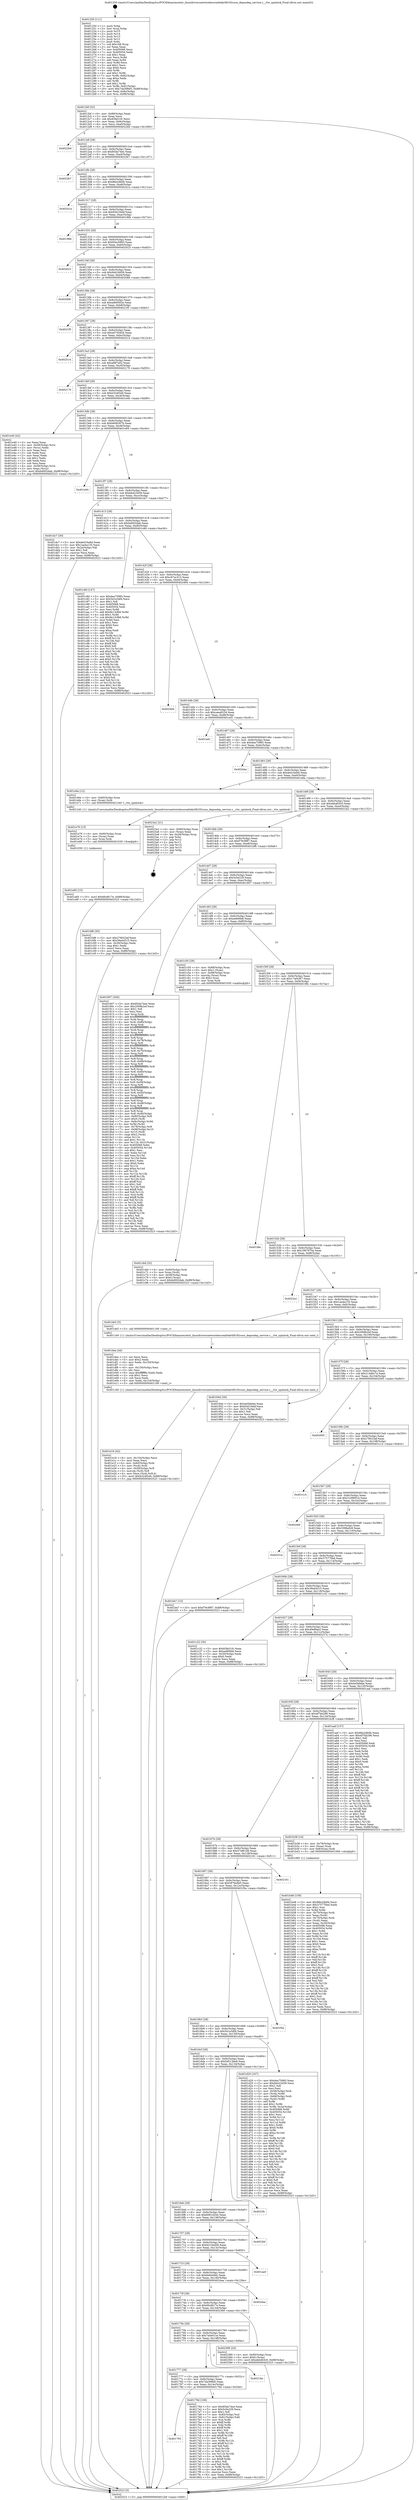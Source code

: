 digraph "0x401250" {
  label = "0x401250 (/mnt/c/Users/mathe/Desktop/tcc/POCII/binaries/extr_linuxdriversnetwirelessrealtekrtl8192cuos_deposdep_service.c__rtw_spinlock_Final-ollvm.out::main(0))"
  labelloc = "t"
  node[shape=record]

  Entry [label="",width=0.3,height=0.3,shape=circle,fillcolor=black,style=filled]
  "0x4012bf" [label="{
     0x4012bf [32]\l
     | [instrs]\l
     &nbsp;&nbsp;0x4012bf \<+6\>: mov -0x88(%rbp),%eax\l
     &nbsp;&nbsp;0x4012c5 \<+2\>: mov %eax,%ecx\l
     &nbsp;&nbsp;0x4012c7 \<+6\>: sub $0x83fa51fc,%ecx\l
     &nbsp;&nbsp;0x4012cd \<+6\>: mov %eax,-0x9c(%rbp)\l
     &nbsp;&nbsp;0x4012d3 \<+6\>: mov %ecx,-0xa0(%rbp)\l
     &nbsp;&nbsp;0x4012d9 \<+6\>: je 00000000004022b0 \<main+0x1060\>\l
  }"]
  "0x4022b0" [label="{
     0x4022b0\l
  }", style=dashed]
  "0x4012df" [label="{
     0x4012df [28]\l
     | [instrs]\l
     &nbsp;&nbsp;0x4012df \<+5\>: jmp 00000000004012e4 \<main+0x94\>\l
     &nbsp;&nbsp;0x4012e4 \<+6\>: mov -0x9c(%rbp),%eax\l
     &nbsp;&nbsp;0x4012ea \<+5\>: sub $0x85da74ee,%eax\l
     &nbsp;&nbsp;0x4012ef \<+6\>: mov %eax,-0xa4(%rbp)\l
     &nbsp;&nbsp;0x4012f5 \<+6\>: je 00000000004023b7 \<main+0x1167\>\l
  }"]
  Exit [label="",width=0.3,height=0.3,shape=circle,fillcolor=black,style=filled,peripheries=2]
  "0x4023b7" [label="{
     0x4023b7\l
  }", style=dashed]
  "0x4012fb" [label="{
     0x4012fb [28]\l
     | [instrs]\l
     &nbsp;&nbsp;0x4012fb \<+5\>: jmp 0000000000401300 \<main+0xb0\>\l
     &nbsp;&nbsp;0x401300 \<+6\>: mov -0x9c(%rbp),%eax\l
     &nbsp;&nbsp;0x401306 \<+5\>: sub $0x86e2db0b,%eax\l
     &nbsp;&nbsp;0x40130b \<+6\>: mov %eax,-0xa8(%rbp)\l
     &nbsp;&nbsp;0x401311 \<+6\>: je 000000000040241a \<main+0x11ca\>\l
  }"]
  "0x401e85" [label="{
     0x401e85 [15]\l
     | [instrs]\l
     &nbsp;&nbsp;0x401e85 \<+10\>: movl $0x6fcd617e,-0x88(%rbp)\l
     &nbsp;&nbsp;0x401e8f \<+5\>: jmp 0000000000402523 \<main+0x12d3\>\l
  }"]
  "0x40241a" [label="{
     0x40241a\l
  }", style=dashed]
  "0x401317" [label="{
     0x401317 [28]\l
     | [instrs]\l
     &nbsp;&nbsp;0x401317 \<+5\>: jmp 000000000040131c \<main+0xcc\>\l
     &nbsp;&nbsp;0x40131c \<+6\>: mov -0x9c(%rbp),%eax\l
     &nbsp;&nbsp;0x401322 \<+5\>: sub $0x93d10ebf,%eax\l
     &nbsp;&nbsp;0x401327 \<+6\>: mov %eax,-0xac(%rbp)\l
     &nbsp;&nbsp;0x40132d \<+6\>: je 000000000040196b \<main+0x71b\>\l
  }"]
  "0x401e76" [label="{
     0x401e76 [15]\l
     | [instrs]\l
     &nbsp;&nbsp;0x401e76 \<+4\>: mov -0x60(%rbp),%rax\l
     &nbsp;&nbsp;0x401e7a \<+3\>: mov (%rax),%rax\l
     &nbsp;&nbsp;0x401e7d \<+3\>: mov %rax,%rdi\l
     &nbsp;&nbsp;0x401e80 \<+5\>: call 0000000000401030 \<free@plt\>\l
     | [calls]\l
     &nbsp;&nbsp;0x401030 \{1\} (unknown)\l
  }"]
  "0x40196b" [label="{
     0x40196b\l
  }", style=dashed]
  "0x401333" [label="{
     0x401333 [28]\l
     | [instrs]\l
     &nbsp;&nbsp;0x401333 \<+5\>: jmp 0000000000401338 \<main+0xe8\>\l
     &nbsp;&nbsp;0x401338 \<+6\>: mov -0x9c(%rbp),%eax\l
     &nbsp;&nbsp;0x40133e \<+5\>: sub $0x93ec5893,%eax\l
     &nbsp;&nbsp;0x401343 \<+6\>: mov %eax,-0xb0(%rbp)\l
     &nbsp;&nbsp;0x401349 \<+6\>: je 0000000000402023 \<main+0xdd3\>\l
  }"]
  "0x401e16" [label="{
     0x401e16 [42]\l
     | [instrs]\l
     &nbsp;&nbsp;0x401e16 \<+6\>: mov -0x154(%rbp),%ecx\l
     &nbsp;&nbsp;0x401e1c \<+3\>: imul %eax,%ecx\l
     &nbsp;&nbsp;0x401e1f \<+4\>: mov -0x60(%rbp),%rdi\l
     &nbsp;&nbsp;0x401e23 \<+3\>: mov (%rdi),%rdi\l
     &nbsp;&nbsp;0x401e26 \<+4\>: mov -0x58(%rbp),%r8\l
     &nbsp;&nbsp;0x401e2a \<+3\>: movslq (%r8),%r8\l
     &nbsp;&nbsp;0x401e2d \<+4\>: mov %ecx,(%rdi,%r8,4)\l
     &nbsp;&nbsp;0x401e31 \<+10\>: movl $0xb324f2e6,-0x88(%rbp)\l
     &nbsp;&nbsp;0x401e3b \<+5\>: jmp 0000000000402523 \<main+0x12d3\>\l
  }"]
  "0x402023" [label="{
     0x402023\l
  }", style=dashed]
  "0x40134f" [label="{
     0x40134f [28]\l
     | [instrs]\l
     &nbsp;&nbsp;0x40134f \<+5\>: jmp 0000000000401354 \<main+0x104\>\l
     &nbsp;&nbsp;0x401354 \<+6\>: mov -0x9c(%rbp),%eax\l
     &nbsp;&nbsp;0x40135a \<+5\>: sub $0x94d18d59,%eax\l
     &nbsp;&nbsp;0x40135f \<+6\>: mov %eax,-0xb4(%rbp)\l
     &nbsp;&nbsp;0x401365 \<+6\>: je 00000000004020b6 \<main+0xe66\>\l
  }"]
  "0x401dea" [label="{
     0x401dea [44]\l
     | [instrs]\l
     &nbsp;&nbsp;0x401dea \<+2\>: xor %ecx,%ecx\l
     &nbsp;&nbsp;0x401dec \<+5\>: mov $0x2,%edx\l
     &nbsp;&nbsp;0x401df1 \<+6\>: mov %edx,-0x150(%rbp)\l
     &nbsp;&nbsp;0x401df7 \<+1\>: cltd\l
     &nbsp;&nbsp;0x401df8 \<+6\>: mov -0x150(%rbp),%esi\l
     &nbsp;&nbsp;0x401dfe \<+2\>: idiv %esi\l
     &nbsp;&nbsp;0x401e00 \<+6\>: imul $0xfffffffe,%edx,%edx\l
     &nbsp;&nbsp;0x401e06 \<+3\>: sub $0x1,%ecx\l
     &nbsp;&nbsp;0x401e09 \<+2\>: sub %ecx,%edx\l
     &nbsp;&nbsp;0x401e0b \<+6\>: mov %edx,-0x154(%rbp)\l
     &nbsp;&nbsp;0x401e11 \<+5\>: call 0000000000401160 \<next_i\>\l
     | [calls]\l
     &nbsp;&nbsp;0x401160 \{1\} (/mnt/c/Users/mathe/Desktop/tcc/POCII/binaries/extr_linuxdriversnetwirelessrealtekrtl8192cuos_deposdep_service.c__rtw_spinlock_Final-ollvm.out::next_i)\l
  }"]
  "0x4020b6" [label="{
     0x4020b6\l
  }", style=dashed]
  "0x40136b" [label="{
     0x40136b [28]\l
     | [instrs]\l
     &nbsp;&nbsp;0x40136b \<+5\>: jmp 0000000000401370 \<main+0x120\>\l
     &nbsp;&nbsp;0x401370 \<+6\>: mov -0x9c(%rbp),%eax\l
     &nbsp;&nbsp;0x401376 \<+5\>: sub $0xad60502e,%eax\l
     &nbsp;&nbsp;0x40137b \<+6\>: mov %eax,-0xb8(%rbp)\l
     &nbsp;&nbsp;0x401381 \<+6\>: je 00000000004021f5 \<main+0xfa5\>\l
  }"]
  "0x401c6d" [label="{
     0x401c6d [32]\l
     | [instrs]\l
     &nbsp;&nbsp;0x401c6d \<+4\>: mov -0x60(%rbp),%rdi\l
     &nbsp;&nbsp;0x401c71 \<+3\>: mov %rax,(%rdi)\l
     &nbsp;&nbsp;0x401c74 \<+4\>: mov -0x58(%rbp),%rax\l
     &nbsp;&nbsp;0x401c78 \<+6\>: movl $0x0,(%rax)\l
     &nbsp;&nbsp;0x401c7e \<+10\>: movl $0xbd002dab,-0x88(%rbp)\l
     &nbsp;&nbsp;0x401c88 \<+5\>: jmp 0000000000402523 \<main+0x12d3\>\l
  }"]
  "0x4021f5" [label="{
     0x4021f5\l
  }", style=dashed]
  "0x401387" [label="{
     0x401387 [28]\l
     | [instrs]\l
     &nbsp;&nbsp;0x401387 \<+5\>: jmp 000000000040138c \<main+0x13c\>\l
     &nbsp;&nbsp;0x40138c \<+6\>: mov -0x9c(%rbp),%eax\l
     &nbsp;&nbsp;0x401392 \<+5\>: sub $0xad730444,%eax\l
     &nbsp;&nbsp;0x401397 \<+6\>: mov %eax,-0xbc(%rbp)\l
     &nbsp;&nbsp;0x40139d \<+6\>: je 0000000000402514 \<main+0x12c4\>\l
  }"]
  "0x401b48" [label="{
     0x401b48 [159]\l
     | [instrs]\l
     &nbsp;&nbsp;0x401b48 \<+5\>: mov $0x86e2db0b,%ecx\l
     &nbsp;&nbsp;0x401b4d \<+5\>: mov $0x375770bd,%edx\l
     &nbsp;&nbsp;0x401b52 \<+3\>: mov $0x1,%sil\l
     &nbsp;&nbsp;0x401b55 \<+3\>: xor %r8d,%r8d\l
     &nbsp;&nbsp;0x401b58 \<+4\>: mov -0x70(%rbp),%rdi\l
     &nbsp;&nbsp;0x401b5c \<+2\>: mov %eax,(%rdi)\l
     &nbsp;&nbsp;0x401b5e \<+4\>: mov -0x70(%rbp),%rdi\l
     &nbsp;&nbsp;0x401b62 \<+2\>: mov (%rdi),%eax\l
     &nbsp;&nbsp;0x401b64 \<+3\>: mov %eax,-0x30(%rbp)\l
     &nbsp;&nbsp;0x401b67 \<+7\>: mov 0x405068,%eax\l
     &nbsp;&nbsp;0x401b6e \<+8\>: mov 0x405054,%r9d\l
     &nbsp;&nbsp;0x401b76 \<+4\>: sub $0x1,%r8d\l
     &nbsp;&nbsp;0x401b7a \<+3\>: mov %eax,%r10d\l
     &nbsp;&nbsp;0x401b7d \<+3\>: add %r8d,%r10d\l
     &nbsp;&nbsp;0x401b80 \<+4\>: imul %r10d,%eax\l
     &nbsp;&nbsp;0x401b84 \<+3\>: and $0x1,%eax\l
     &nbsp;&nbsp;0x401b87 \<+3\>: cmp $0x0,%eax\l
     &nbsp;&nbsp;0x401b8a \<+4\>: sete %r11b\l
     &nbsp;&nbsp;0x401b8e \<+4\>: cmp $0xa,%r9d\l
     &nbsp;&nbsp;0x401b92 \<+3\>: setl %bl\l
     &nbsp;&nbsp;0x401b95 \<+3\>: mov %r11b,%r14b\l
     &nbsp;&nbsp;0x401b98 \<+4\>: xor $0xff,%r14b\l
     &nbsp;&nbsp;0x401b9c \<+3\>: mov %bl,%r15b\l
     &nbsp;&nbsp;0x401b9f \<+4\>: xor $0xff,%r15b\l
     &nbsp;&nbsp;0x401ba3 \<+4\>: xor $0x1,%sil\l
     &nbsp;&nbsp;0x401ba7 \<+3\>: mov %r14b,%r12b\l
     &nbsp;&nbsp;0x401baa \<+4\>: and $0xff,%r12b\l
     &nbsp;&nbsp;0x401bae \<+3\>: and %sil,%r11b\l
     &nbsp;&nbsp;0x401bb1 \<+3\>: mov %r15b,%r13b\l
     &nbsp;&nbsp;0x401bb4 \<+4\>: and $0xff,%r13b\l
     &nbsp;&nbsp;0x401bb8 \<+3\>: and %sil,%bl\l
     &nbsp;&nbsp;0x401bbb \<+3\>: or %r11b,%r12b\l
     &nbsp;&nbsp;0x401bbe \<+3\>: or %bl,%r13b\l
     &nbsp;&nbsp;0x401bc1 \<+3\>: xor %r13b,%r12b\l
     &nbsp;&nbsp;0x401bc4 \<+3\>: or %r15b,%r14b\l
     &nbsp;&nbsp;0x401bc7 \<+4\>: xor $0xff,%r14b\l
     &nbsp;&nbsp;0x401bcb \<+4\>: or $0x1,%sil\l
     &nbsp;&nbsp;0x401bcf \<+3\>: and %sil,%r14b\l
     &nbsp;&nbsp;0x401bd2 \<+3\>: or %r14b,%r12b\l
     &nbsp;&nbsp;0x401bd5 \<+4\>: test $0x1,%r12b\l
     &nbsp;&nbsp;0x401bd9 \<+3\>: cmovne %edx,%ecx\l
     &nbsp;&nbsp;0x401bdc \<+6\>: mov %ecx,-0x88(%rbp)\l
     &nbsp;&nbsp;0x401be2 \<+5\>: jmp 0000000000402523 \<main+0x12d3\>\l
  }"]
  "0x402514" [label="{
     0x402514\l
  }", style=dashed]
  "0x4013a3" [label="{
     0x4013a3 [28]\l
     | [instrs]\l
     &nbsp;&nbsp;0x4013a3 \<+5\>: jmp 00000000004013a8 \<main+0x158\>\l
     &nbsp;&nbsp;0x4013a8 \<+6\>: mov -0x9c(%rbp),%eax\l
     &nbsp;&nbsp;0x4013ae \<+5\>: sub $0xafdf7a02,%eax\l
     &nbsp;&nbsp;0x4013b3 \<+6\>: mov %eax,-0xc0(%rbp)\l
     &nbsp;&nbsp;0x4013b9 \<+6\>: je 0000000000402170 \<main+0xf20\>\l
  }"]
  "0x401250" [label="{
     0x401250 [111]\l
     | [instrs]\l
     &nbsp;&nbsp;0x401250 \<+1\>: push %rbp\l
     &nbsp;&nbsp;0x401251 \<+3\>: mov %rsp,%rbp\l
     &nbsp;&nbsp;0x401254 \<+2\>: push %r15\l
     &nbsp;&nbsp;0x401256 \<+2\>: push %r14\l
     &nbsp;&nbsp;0x401258 \<+2\>: push %r13\l
     &nbsp;&nbsp;0x40125a \<+2\>: push %r12\l
     &nbsp;&nbsp;0x40125c \<+1\>: push %rbx\l
     &nbsp;&nbsp;0x40125d \<+7\>: sub $0x168,%rsp\l
     &nbsp;&nbsp;0x401264 \<+2\>: xor %eax,%eax\l
     &nbsp;&nbsp;0x401266 \<+7\>: mov 0x405068,%ecx\l
     &nbsp;&nbsp;0x40126d \<+7\>: mov 0x405054,%edx\l
     &nbsp;&nbsp;0x401274 \<+3\>: sub $0x1,%eax\l
     &nbsp;&nbsp;0x401277 \<+3\>: mov %ecx,%r8d\l
     &nbsp;&nbsp;0x40127a \<+3\>: add %eax,%r8d\l
     &nbsp;&nbsp;0x40127d \<+4\>: imul %r8d,%ecx\l
     &nbsp;&nbsp;0x401281 \<+3\>: and $0x1,%ecx\l
     &nbsp;&nbsp;0x401284 \<+3\>: cmp $0x0,%ecx\l
     &nbsp;&nbsp;0x401287 \<+4\>: sete %r9b\l
     &nbsp;&nbsp;0x40128b \<+4\>: and $0x1,%r9b\l
     &nbsp;&nbsp;0x40128f \<+7\>: mov %r9b,-0x82(%rbp)\l
     &nbsp;&nbsp;0x401296 \<+3\>: cmp $0xa,%edx\l
     &nbsp;&nbsp;0x401299 \<+4\>: setl %r9b\l
     &nbsp;&nbsp;0x40129d \<+4\>: and $0x1,%r9b\l
     &nbsp;&nbsp;0x4012a1 \<+7\>: mov %r9b,-0x81(%rbp)\l
     &nbsp;&nbsp;0x4012a8 \<+10\>: movl $0x7da398d5,-0x88(%rbp)\l
     &nbsp;&nbsp;0x4012b2 \<+6\>: mov %edi,-0x8c(%rbp)\l
     &nbsp;&nbsp;0x4012b8 \<+7\>: mov %rsi,-0x98(%rbp)\l
  }"]
  "0x402170" [label="{
     0x402170\l
  }", style=dashed]
  "0x4013bf" [label="{
     0x4013bf [28]\l
     | [instrs]\l
     &nbsp;&nbsp;0x4013bf \<+5\>: jmp 00000000004013c4 \<main+0x174\>\l
     &nbsp;&nbsp;0x4013c4 \<+6\>: mov -0x9c(%rbp),%eax\l
     &nbsp;&nbsp;0x4013ca \<+5\>: sub $0xb324f2e6,%eax\l
     &nbsp;&nbsp;0x4013cf \<+6\>: mov %eax,-0xc4(%rbp)\l
     &nbsp;&nbsp;0x4013d5 \<+6\>: je 0000000000401e40 \<main+0xbf0\>\l
  }"]
  "0x402523" [label="{
     0x402523 [5]\l
     | [instrs]\l
     &nbsp;&nbsp;0x402523 \<+5\>: jmp 00000000004012bf \<main+0x6f\>\l
  }"]
  "0x401e40" [label="{
     0x401e40 [42]\l
     | [instrs]\l
     &nbsp;&nbsp;0x401e40 \<+2\>: xor %eax,%eax\l
     &nbsp;&nbsp;0x401e42 \<+4\>: mov -0x58(%rbp),%rcx\l
     &nbsp;&nbsp;0x401e46 \<+2\>: mov (%rcx),%edx\l
     &nbsp;&nbsp;0x401e48 \<+2\>: mov %eax,%esi\l
     &nbsp;&nbsp;0x401e4a \<+2\>: sub %edx,%esi\l
     &nbsp;&nbsp;0x401e4c \<+2\>: mov %eax,%edx\l
     &nbsp;&nbsp;0x401e4e \<+3\>: sub $0x1,%edx\l
     &nbsp;&nbsp;0x401e51 \<+2\>: add %edx,%esi\l
     &nbsp;&nbsp;0x401e53 \<+2\>: sub %esi,%eax\l
     &nbsp;&nbsp;0x401e55 \<+4\>: mov -0x58(%rbp),%rcx\l
     &nbsp;&nbsp;0x401e59 \<+2\>: mov %eax,(%rcx)\l
     &nbsp;&nbsp;0x401e5b \<+10\>: movl $0xbd002dab,-0x88(%rbp)\l
     &nbsp;&nbsp;0x401e65 \<+5\>: jmp 0000000000402523 \<main+0x12d3\>\l
  }"]
  "0x4013db" [label="{
     0x4013db [28]\l
     | [instrs]\l
     &nbsp;&nbsp;0x4013db \<+5\>: jmp 00000000004013e0 \<main+0x190\>\l
     &nbsp;&nbsp;0x4013e0 \<+6\>: mov -0x9c(%rbp),%eax\l
     &nbsp;&nbsp;0x4013e6 \<+5\>: sub $0xb606267b,%eax\l
     &nbsp;&nbsp;0x4013eb \<+6\>: mov %eax,-0xc8(%rbp)\l
     &nbsp;&nbsp;0x4013f1 \<+6\>: je 0000000000401e94 \<main+0xc44\>\l
  }"]
  "0x401793" [label="{
     0x401793\l
  }", style=dashed]
  "0x401e94" [label="{
     0x401e94\l
  }", style=dashed]
  "0x4013f7" [label="{
     0x4013f7 [28]\l
     | [instrs]\l
     &nbsp;&nbsp;0x4013f7 \<+5\>: jmp 00000000004013fc \<main+0x1ac\>\l
     &nbsp;&nbsp;0x4013fc \<+6\>: mov -0x9c(%rbp),%eax\l
     &nbsp;&nbsp;0x401402 \<+5\>: sub $0xbb423d39,%eax\l
     &nbsp;&nbsp;0x401407 \<+6\>: mov %eax,-0xcc(%rbp)\l
     &nbsp;&nbsp;0x40140d \<+6\>: je 0000000000401dc7 \<main+0xb77\>\l
  }"]
  "0x40179d" [label="{
     0x40179d [106]\l
     | [instrs]\l
     &nbsp;&nbsp;0x40179d \<+5\>: mov $0x85da74ee,%eax\l
     &nbsp;&nbsp;0x4017a2 \<+5\>: mov $0x5c0e229,%ecx\l
     &nbsp;&nbsp;0x4017a7 \<+2\>: mov $0x1,%dl\l
     &nbsp;&nbsp;0x4017a9 \<+7\>: mov -0x82(%rbp),%sil\l
     &nbsp;&nbsp;0x4017b0 \<+7\>: mov -0x81(%rbp),%dil\l
     &nbsp;&nbsp;0x4017b7 \<+3\>: mov %sil,%r8b\l
     &nbsp;&nbsp;0x4017ba \<+4\>: xor $0xff,%r8b\l
     &nbsp;&nbsp;0x4017be \<+3\>: mov %dil,%r9b\l
     &nbsp;&nbsp;0x4017c1 \<+4\>: xor $0xff,%r9b\l
     &nbsp;&nbsp;0x4017c5 \<+3\>: xor $0x1,%dl\l
     &nbsp;&nbsp;0x4017c8 \<+3\>: mov %r8b,%r10b\l
     &nbsp;&nbsp;0x4017cb \<+4\>: and $0xff,%r10b\l
     &nbsp;&nbsp;0x4017cf \<+3\>: and %dl,%sil\l
     &nbsp;&nbsp;0x4017d2 \<+3\>: mov %r9b,%r11b\l
     &nbsp;&nbsp;0x4017d5 \<+4\>: and $0xff,%r11b\l
     &nbsp;&nbsp;0x4017d9 \<+3\>: and %dl,%dil\l
     &nbsp;&nbsp;0x4017dc \<+3\>: or %sil,%r10b\l
     &nbsp;&nbsp;0x4017df \<+3\>: or %dil,%r11b\l
     &nbsp;&nbsp;0x4017e2 \<+3\>: xor %r11b,%r10b\l
     &nbsp;&nbsp;0x4017e5 \<+3\>: or %r9b,%r8b\l
     &nbsp;&nbsp;0x4017e8 \<+4\>: xor $0xff,%r8b\l
     &nbsp;&nbsp;0x4017ec \<+3\>: or $0x1,%dl\l
     &nbsp;&nbsp;0x4017ef \<+3\>: and %dl,%r8b\l
     &nbsp;&nbsp;0x4017f2 \<+3\>: or %r8b,%r10b\l
     &nbsp;&nbsp;0x4017f5 \<+4\>: test $0x1,%r10b\l
     &nbsp;&nbsp;0x4017f9 \<+3\>: cmovne %ecx,%eax\l
     &nbsp;&nbsp;0x4017fc \<+6\>: mov %eax,-0x88(%rbp)\l
     &nbsp;&nbsp;0x401802 \<+5\>: jmp 0000000000402523 \<main+0x12d3\>\l
  }"]
  "0x401dc7" [label="{
     0x401dc7 [30]\l
     | [instrs]\l
     &nbsp;&nbsp;0x401dc7 \<+5\>: mov $0xded16a9d,%eax\l
     &nbsp;&nbsp;0x401dcc \<+5\>: mov $0x1ae4a135,%ecx\l
     &nbsp;&nbsp;0x401dd1 \<+3\>: mov -0x2a(%rbp),%dl\l
     &nbsp;&nbsp;0x401dd4 \<+3\>: test $0x1,%dl\l
     &nbsp;&nbsp;0x401dd7 \<+3\>: cmovne %ecx,%eax\l
     &nbsp;&nbsp;0x401dda \<+6\>: mov %eax,-0x88(%rbp)\l
     &nbsp;&nbsp;0x401de0 \<+5\>: jmp 0000000000402523 \<main+0x12d3\>\l
  }"]
  "0x401413" [label="{
     0x401413 [28]\l
     | [instrs]\l
     &nbsp;&nbsp;0x401413 \<+5\>: jmp 0000000000401418 \<main+0x1c8\>\l
     &nbsp;&nbsp;0x401418 \<+6\>: mov -0x9c(%rbp),%eax\l
     &nbsp;&nbsp;0x40141e \<+5\>: sub $0xbd002dab,%eax\l
     &nbsp;&nbsp;0x401423 \<+6\>: mov %eax,-0xd0(%rbp)\l
     &nbsp;&nbsp;0x401429 \<+6\>: je 0000000000401c8d \<main+0xa3d\>\l
  }"]
  "0x401777" [label="{
     0x401777 [28]\l
     | [instrs]\l
     &nbsp;&nbsp;0x401777 \<+5\>: jmp 000000000040177c \<main+0x52c\>\l
     &nbsp;&nbsp;0x40177c \<+6\>: mov -0x9c(%rbp),%eax\l
     &nbsp;&nbsp;0x401782 \<+5\>: sub $0x7da398d5,%eax\l
     &nbsp;&nbsp;0x401787 \<+6\>: mov %eax,-0x14c(%rbp)\l
     &nbsp;&nbsp;0x40178d \<+6\>: je 000000000040179d \<main+0x54d\>\l
  }"]
  "0x401c8d" [label="{
     0x401c8d [147]\l
     | [instrs]\l
     &nbsp;&nbsp;0x401c8d \<+5\>: mov $0xdea75985,%eax\l
     &nbsp;&nbsp;0x401c92 \<+5\>: mov $0x5d1e3df4,%ecx\l
     &nbsp;&nbsp;0x401c97 \<+2\>: mov $0x1,%dl\l
     &nbsp;&nbsp;0x401c99 \<+7\>: mov 0x405068,%esi\l
     &nbsp;&nbsp;0x401ca0 \<+7\>: mov 0x405054,%edi\l
     &nbsp;&nbsp;0x401ca7 \<+3\>: mov %esi,%r8d\l
     &nbsp;&nbsp;0x401caa \<+7\>: add $0x9e13cfb6,%r8d\l
     &nbsp;&nbsp;0x401cb1 \<+4\>: sub $0x1,%r8d\l
     &nbsp;&nbsp;0x401cb5 \<+7\>: sub $0x9e13cfb6,%r8d\l
     &nbsp;&nbsp;0x401cbc \<+4\>: imul %r8d,%esi\l
     &nbsp;&nbsp;0x401cc0 \<+3\>: and $0x1,%esi\l
     &nbsp;&nbsp;0x401cc3 \<+3\>: cmp $0x0,%esi\l
     &nbsp;&nbsp;0x401cc6 \<+4\>: sete %r9b\l
     &nbsp;&nbsp;0x401cca \<+3\>: cmp $0xa,%edi\l
     &nbsp;&nbsp;0x401ccd \<+4\>: setl %r10b\l
     &nbsp;&nbsp;0x401cd1 \<+3\>: mov %r9b,%r11b\l
     &nbsp;&nbsp;0x401cd4 \<+4\>: xor $0xff,%r11b\l
     &nbsp;&nbsp;0x401cd8 \<+3\>: mov %r10b,%bl\l
     &nbsp;&nbsp;0x401cdb \<+3\>: xor $0xff,%bl\l
     &nbsp;&nbsp;0x401cde \<+3\>: xor $0x0,%dl\l
     &nbsp;&nbsp;0x401ce1 \<+3\>: mov %r11b,%r14b\l
     &nbsp;&nbsp;0x401ce4 \<+4\>: and $0x0,%r14b\l
     &nbsp;&nbsp;0x401ce8 \<+3\>: and %dl,%r9b\l
     &nbsp;&nbsp;0x401ceb \<+3\>: mov %bl,%r15b\l
     &nbsp;&nbsp;0x401cee \<+4\>: and $0x0,%r15b\l
     &nbsp;&nbsp;0x401cf2 \<+3\>: and %dl,%r10b\l
     &nbsp;&nbsp;0x401cf5 \<+3\>: or %r9b,%r14b\l
     &nbsp;&nbsp;0x401cf8 \<+3\>: or %r10b,%r15b\l
     &nbsp;&nbsp;0x401cfb \<+3\>: xor %r15b,%r14b\l
     &nbsp;&nbsp;0x401cfe \<+3\>: or %bl,%r11b\l
     &nbsp;&nbsp;0x401d01 \<+4\>: xor $0xff,%r11b\l
     &nbsp;&nbsp;0x401d05 \<+3\>: or $0x0,%dl\l
     &nbsp;&nbsp;0x401d08 \<+3\>: and %dl,%r11b\l
     &nbsp;&nbsp;0x401d0b \<+3\>: or %r11b,%r14b\l
     &nbsp;&nbsp;0x401d0e \<+4\>: test $0x1,%r14b\l
     &nbsp;&nbsp;0x401d12 \<+3\>: cmovne %ecx,%eax\l
     &nbsp;&nbsp;0x401d15 \<+6\>: mov %eax,-0x88(%rbp)\l
     &nbsp;&nbsp;0x401d1b \<+5\>: jmp 0000000000402523 \<main+0x12d3\>\l
  }"]
  "0x40142f" [label="{
     0x40142f [28]\l
     | [instrs]\l
     &nbsp;&nbsp;0x40142f \<+5\>: jmp 0000000000401434 \<main+0x1e4\>\l
     &nbsp;&nbsp;0x401434 \<+6\>: mov -0x9c(%rbp),%eax\l
     &nbsp;&nbsp;0x40143a \<+5\>: sub $0xc67ac313,%eax\l
     &nbsp;&nbsp;0x40143f \<+6\>: mov %eax,-0xd4(%rbp)\l
     &nbsp;&nbsp;0x401445 \<+6\>: je 0000000000402494 \<main+0x1244\>\l
  }"]
  "0x40219a" [label="{
     0x40219a\l
  }", style=dashed]
  "0x402494" [label="{
     0x402494\l
  }", style=dashed]
  "0x40144b" [label="{
     0x40144b [28]\l
     | [instrs]\l
     &nbsp;&nbsp;0x40144b \<+5\>: jmp 0000000000401450 \<main+0x200\>\l
     &nbsp;&nbsp;0x401450 \<+6\>: mov -0x9c(%rbp),%eax\l
     &nbsp;&nbsp;0x401456 \<+5\>: sub $0xceea9234,%eax\l
     &nbsp;&nbsp;0x40145b \<+6\>: mov %eax,-0xd8(%rbp)\l
     &nbsp;&nbsp;0x401461 \<+6\>: je 0000000000401ed1 \<main+0xc81\>\l
  }"]
  "0x40175b" [label="{
     0x40175b [28]\l
     | [instrs]\l
     &nbsp;&nbsp;0x40175b \<+5\>: jmp 0000000000401760 \<main+0x510\>\l
     &nbsp;&nbsp;0x401760 \<+6\>: mov -0x9c(%rbp),%eax\l
     &nbsp;&nbsp;0x401766 \<+5\>: sub $0x7a0e01ce,%eax\l
     &nbsp;&nbsp;0x40176b \<+6\>: mov %eax,-0x148(%rbp)\l
     &nbsp;&nbsp;0x401771 \<+6\>: je 000000000040219a \<main+0xf4a\>\l
  }"]
  "0x401ed1" [label="{
     0x401ed1\l
  }", style=dashed]
  "0x401467" [label="{
     0x401467 [28]\l
     | [instrs]\l
     &nbsp;&nbsp;0x401467 \<+5\>: jmp 000000000040146c \<main+0x21c\>\l
     &nbsp;&nbsp;0x40146c \<+6\>: mov -0x9c(%rbp),%eax\l
     &nbsp;&nbsp;0x401472 \<+5\>: sub $0xdea75985,%eax\l
     &nbsp;&nbsp;0x401477 \<+6\>: mov %eax,-0xdc(%rbp)\l
     &nbsp;&nbsp;0x40147d \<+6\>: je 000000000040244a \<main+0x11fa\>\l
  }"]
  "0x402389" [label="{
     0x402389 [25]\l
     | [instrs]\l
     &nbsp;&nbsp;0x402389 \<+4\>: mov -0x80(%rbp),%rax\l
     &nbsp;&nbsp;0x40238d \<+6\>: movl $0x0,(%rax)\l
     &nbsp;&nbsp;0x402393 \<+10\>: movl $0xebb463c0,-0x88(%rbp)\l
     &nbsp;&nbsp;0x40239d \<+5\>: jmp 0000000000402523 \<main+0x12d3\>\l
  }"]
  "0x40244a" [label="{
     0x40244a\l
  }", style=dashed]
  "0x401483" [label="{
     0x401483 [28]\l
     | [instrs]\l
     &nbsp;&nbsp;0x401483 \<+5\>: jmp 0000000000401488 \<main+0x238\>\l
     &nbsp;&nbsp;0x401488 \<+6\>: mov -0x9c(%rbp),%eax\l
     &nbsp;&nbsp;0x40148e \<+5\>: sub $0xded16a9d,%eax\l
     &nbsp;&nbsp;0x401493 \<+6\>: mov %eax,-0xe0(%rbp)\l
     &nbsp;&nbsp;0x401499 \<+6\>: je 0000000000401e6a \<main+0xc1a\>\l
  }"]
  "0x40173f" [label="{
     0x40173f [28]\l
     | [instrs]\l
     &nbsp;&nbsp;0x40173f \<+5\>: jmp 0000000000401744 \<main+0x4f4\>\l
     &nbsp;&nbsp;0x401744 \<+6\>: mov -0x9c(%rbp),%eax\l
     &nbsp;&nbsp;0x40174a \<+5\>: sub $0x6fcd617e,%eax\l
     &nbsp;&nbsp;0x40174f \<+6\>: mov %eax,-0x144(%rbp)\l
     &nbsp;&nbsp;0x401755 \<+6\>: je 0000000000402389 \<main+0x1139\>\l
  }"]
  "0x401e6a" [label="{
     0x401e6a [12]\l
     | [instrs]\l
     &nbsp;&nbsp;0x401e6a \<+4\>: mov -0x60(%rbp),%rax\l
     &nbsp;&nbsp;0x401e6e \<+3\>: mov (%rax),%rdi\l
     &nbsp;&nbsp;0x401e71 \<+5\>: call 0000000000401240 \<_rtw_spinlock\>\l
     | [calls]\l
     &nbsp;&nbsp;0x401240 \{1\} (/mnt/c/Users/mathe/Desktop/tcc/POCII/binaries/extr_linuxdriversnetwirelessrealtekrtl8192cuos_deposdep_service.c__rtw_spinlock_Final-ollvm.out::_rtw_spinlock)\l
  }"]
  "0x40149f" [label="{
     0x40149f [28]\l
     | [instrs]\l
     &nbsp;&nbsp;0x40149f \<+5\>: jmp 00000000004014a4 \<main+0x254\>\l
     &nbsp;&nbsp;0x4014a4 \<+6\>: mov -0x9c(%rbp),%eax\l
     &nbsp;&nbsp;0x4014aa \<+5\>: sub $0xebb463c0,%eax\l
     &nbsp;&nbsp;0x4014af \<+6\>: mov %eax,-0xe4(%rbp)\l
     &nbsp;&nbsp;0x4014b5 \<+6\>: je 00000000004023a2 \<main+0x1152\>\l
  }"]
  "0x4024ea" [label="{
     0x4024ea\l
  }", style=dashed]
  "0x4023a2" [label="{
     0x4023a2 [21]\l
     | [instrs]\l
     &nbsp;&nbsp;0x4023a2 \<+4\>: mov -0x80(%rbp),%rax\l
     &nbsp;&nbsp;0x4023a6 \<+2\>: mov (%rax),%eax\l
     &nbsp;&nbsp;0x4023a8 \<+4\>: lea -0x28(%rbp),%rsp\l
     &nbsp;&nbsp;0x4023ac \<+1\>: pop %rbx\l
     &nbsp;&nbsp;0x4023ad \<+2\>: pop %r12\l
     &nbsp;&nbsp;0x4023af \<+2\>: pop %r13\l
     &nbsp;&nbsp;0x4023b1 \<+2\>: pop %r14\l
     &nbsp;&nbsp;0x4023b3 \<+2\>: pop %r15\l
     &nbsp;&nbsp;0x4023b5 \<+1\>: pop %rbp\l
     &nbsp;&nbsp;0x4023b6 \<+1\>: ret\l
  }"]
  "0x4014bb" [label="{
     0x4014bb [28]\l
     | [instrs]\l
     &nbsp;&nbsp;0x4014bb \<+5\>: jmp 00000000004014c0 \<main+0x270\>\l
     &nbsp;&nbsp;0x4014c0 \<+6\>: mov -0x9c(%rbp),%eax\l
     &nbsp;&nbsp;0x4014c6 \<+5\>: sub $0xf79c9f87,%eax\l
     &nbsp;&nbsp;0x4014cb \<+6\>: mov %eax,-0xe8(%rbp)\l
     &nbsp;&nbsp;0x4014d1 \<+6\>: je 0000000000401bf6 \<main+0x9a6\>\l
  }"]
  "0x401723" [label="{
     0x401723 [28]\l
     | [instrs]\l
     &nbsp;&nbsp;0x401723 \<+5\>: jmp 0000000000401728 \<main+0x4d8\>\l
     &nbsp;&nbsp;0x401728 \<+6\>: mov -0x9c(%rbp),%eax\l
     &nbsp;&nbsp;0x40172e \<+5\>: sub $0x6e0e4ddc,%eax\l
     &nbsp;&nbsp;0x401733 \<+6\>: mov %eax,-0x140(%rbp)\l
     &nbsp;&nbsp;0x401739 \<+6\>: je 00000000004024ea \<main+0x129a\>\l
  }"]
  "0x401bf6" [label="{
     0x401bf6 [30]\l
     | [instrs]\l
     &nbsp;&nbsp;0x401bf6 \<+5\>: mov $0x278023af,%eax\l
     &nbsp;&nbsp;0x401bfb \<+5\>: mov $0x39a44515,%ecx\l
     &nbsp;&nbsp;0x401c00 \<+3\>: mov -0x30(%rbp),%edx\l
     &nbsp;&nbsp;0x401c03 \<+3\>: cmp $0x1,%edx\l
     &nbsp;&nbsp;0x401c06 \<+3\>: cmovl %ecx,%eax\l
     &nbsp;&nbsp;0x401c09 \<+6\>: mov %eax,-0x88(%rbp)\l
     &nbsp;&nbsp;0x401c0f \<+5\>: jmp 0000000000402523 \<main+0x12d3\>\l
  }"]
  "0x4014d7" [label="{
     0x4014d7 [28]\l
     | [instrs]\l
     &nbsp;&nbsp;0x4014d7 \<+5\>: jmp 00000000004014dc \<main+0x28c\>\l
     &nbsp;&nbsp;0x4014dc \<+6\>: mov -0x9c(%rbp),%eax\l
     &nbsp;&nbsp;0x4014e2 \<+5\>: sub $0x5c0e229,%eax\l
     &nbsp;&nbsp;0x4014e7 \<+6\>: mov %eax,-0xec(%rbp)\l
     &nbsp;&nbsp;0x4014ed \<+6\>: je 0000000000401807 \<main+0x5b7\>\l
  }"]
  "0x401aa0" [label="{
     0x401aa0\l
  }", style=dashed]
  "0x401807" [label="{
     0x401807 [326]\l
     | [instrs]\l
     &nbsp;&nbsp;0x401807 \<+5\>: mov $0x85da74ee,%eax\l
     &nbsp;&nbsp;0x40180c \<+5\>: mov $0x2008b2ef,%ecx\l
     &nbsp;&nbsp;0x401811 \<+2\>: mov $0x1,%dl\l
     &nbsp;&nbsp;0x401813 \<+2\>: xor %esi,%esi\l
     &nbsp;&nbsp;0x401815 \<+3\>: mov %rsp,%rdi\l
     &nbsp;&nbsp;0x401818 \<+4\>: add $0xfffffffffffffff0,%rdi\l
     &nbsp;&nbsp;0x40181c \<+3\>: mov %rdi,%rsp\l
     &nbsp;&nbsp;0x40181f \<+4\>: mov %rdi,-0x80(%rbp)\l
     &nbsp;&nbsp;0x401823 \<+3\>: mov %rsp,%rdi\l
     &nbsp;&nbsp;0x401826 \<+4\>: add $0xfffffffffffffff0,%rdi\l
     &nbsp;&nbsp;0x40182a \<+3\>: mov %rdi,%rsp\l
     &nbsp;&nbsp;0x40182d \<+3\>: mov %rsp,%r8\l
     &nbsp;&nbsp;0x401830 \<+4\>: add $0xfffffffffffffff0,%r8\l
     &nbsp;&nbsp;0x401834 \<+3\>: mov %r8,%rsp\l
     &nbsp;&nbsp;0x401837 \<+4\>: mov %r8,-0x78(%rbp)\l
     &nbsp;&nbsp;0x40183b \<+3\>: mov %rsp,%r8\l
     &nbsp;&nbsp;0x40183e \<+4\>: add $0xfffffffffffffff0,%r8\l
     &nbsp;&nbsp;0x401842 \<+3\>: mov %r8,%rsp\l
     &nbsp;&nbsp;0x401845 \<+4\>: mov %r8,-0x70(%rbp)\l
     &nbsp;&nbsp;0x401849 \<+3\>: mov %rsp,%r8\l
     &nbsp;&nbsp;0x40184c \<+4\>: add $0xfffffffffffffff0,%r8\l
     &nbsp;&nbsp;0x401850 \<+3\>: mov %r8,%rsp\l
     &nbsp;&nbsp;0x401853 \<+4\>: mov %r8,-0x68(%rbp)\l
     &nbsp;&nbsp;0x401857 \<+3\>: mov %rsp,%r8\l
     &nbsp;&nbsp;0x40185a \<+4\>: add $0xfffffffffffffff0,%r8\l
     &nbsp;&nbsp;0x40185e \<+3\>: mov %r8,%rsp\l
     &nbsp;&nbsp;0x401861 \<+4\>: mov %r8,-0x60(%rbp)\l
     &nbsp;&nbsp;0x401865 \<+3\>: mov %rsp,%r8\l
     &nbsp;&nbsp;0x401868 \<+4\>: add $0xfffffffffffffff0,%r8\l
     &nbsp;&nbsp;0x40186c \<+3\>: mov %r8,%rsp\l
     &nbsp;&nbsp;0x40186f \<+4\>: mov %r8,-0x58(%rbp)\l
     &nbsp;&nbsp;0x401873 \<+3\>: mov %rsp,%r8\l
     &nbsp;&nbsp;0x401876 \<+4\>: add $0xfffffffffffffff0,%r8\l
     &nbsp;&nbsp;0x40187a \<+3\>: mov %r8,%rsp\l
     &nbsp;&nbsp;0x40187d \<+4\>: mov %r8,-0x50(%rbp)\l
     &nbsp;&nbsp;0x401881 \<+3\>: mov %rsp,%r8\l
     &nbsp;&nbsp;0x401884 \<+4\>: add $0xfffffffffffffff0,%r8\l
     &nbsp;&nbsp;0x401888 \<+3\>: mov %r8,%rsp\l
     &nbsp;&nbsp;0x40188b \<+4\>: mov %r8,-0x48(%rbp)\l
     &nbsp;&nbsp;0x40188f \<+3\>: mov %rsp,%r8\l
     &nbsp;&nbsp;0x401892 \<+4\>: add $0xfffffffffffffff0,%r8\l
     &nbsp;&nbsp;0x401896 \<+3\>: mov %r8,%rsp\l
     &nbsp;&nbsp;0x401899 \<+4\>: mov %r8,-0x40(%rbp)\l
     &nbsp;&nbsp;0x40189d \<+4\>: mov -0x80(%rbp),%r8\l
     &nbsp;&nbsp;0x4018a1 \<+7\>: movl $0x0,(%r8)\l
     &nbsp;&nbsp;0x4018a8 \<+7\>: mov -0x8c(%rbp),%r9d\l
     &nbsp;&nbsp;0x4018af \<+3\>: mov %r9d,(%rdi)\l
     &nbsp;&nbsp;0x4018b2 \<+4\>: mov -0x78(%rbp),%r8\l
     &nbsp;&nbsp;0x4018b6 \<+7\>: mov -0x98(%rbp),%r10\l
     &nbsp;&nbsp;0x4018bd \<+3\>: mov %r10,(%r8)\l
     &nbsp;&nbsp;0x4018c0 \<+3\>: cmpl $0x2,(%rdi)\l
     &nbsp;&nbsp;0x4018c3 \<+4\>: setne %r11b\l
     &nbsp;&nbsp;0x4018c7 \<+4\>: and $0x1,%r11b\l
     &nbsp;&nbsp;0x4018cb \<+4\>: mov %r11b,-0x31(%rbp)\l
     &nbsp;&nbsp;0x4018cf \<+7\>: mov 0x405068,%ebx\l
     &nbsp;&nbsp;0x4018d6 \<+8\>: mov 0x405054,%r14d\l
     &nbsp;&nbsp;0x4018de \<+3\>: sub $0x1,%esi\l
     &nbsp;&nbsp;0x4018e1 \<+3\>: mov %ebx,%r15d\l
     &nbsp;&nbsp;0x4018e4 \<+3\>: add %esi,%r15d\l
     &nbsp;&nbsp;0x4018e7 \<+4\>: imul %r15d,%ebx\l
     &nbsp;&nbsp;0x4018eb \<+3\>: and $0x1,%ebx\l
     &nbsp;&nbsp;0x4018ee \<+3\>: cmp $0x0,%ebx\l
     &nbsp;&nbsp;0x4018f1 \<+4\>: sete %r11b\l
     &nbsp;&nbsp;0x4018f5 \<+4\>: cmp $0xa,%r14d\l
     &nbsp;&nbsp;0x4018f9 \<+4\>: setl %r12b\l
     &nbsp;&nbsp;0x4018fd \<+3\>: mov %r11b,%r13b\l
     &nbsp;&nbsp;0x401900 \<+4\>: xor $0xff,%r13b\l
     &nbsp;&nbsp;0x401904 \<+3\>: mov %r12b,%sil\l
     &nbsp;&nbsp;0x401907 \<+4\>: xor $0xff,%sil\l
     &nbsp;&nbsp;0x40190b \<+3\>: xor $0x1,%dl\l
     &nbsp;&nbsp;0x40190e \<+3\>: mov %r13b,%dil\l
     &nbsp;&nbsp;0x401911 \<+4\>: and $0xff,%dil\l
     &nbsp;&nbsp;0x401915 \<+3\>: and %dl,%r11b\l
     &nbsp;&nbsp;0x401918 \<+3\>: mov %sil,%r8b\l
     &nbsp;&nbsp;0x40191b \<+4\>: and $0xff,%r8b\l
     &nbsp;&nbsp;0x40191f \<+3\>: and %dl,%r12b\l
     &nbsp;&nbsp;0x401922 \<+3\>: or %r11b,%dil\l
     &nbsp;&nbsp;0x401925 \<+3\>: or %r12b,%r8b\l
     &nbsp;&nbsp;0x401928 \<+3\>: xor %r8b,%dil\l
     &nbsp;&nbsp;0x40192b \<+3\>: or %sil,%r13b\l
     &nbsp;&nbsp;0x40192e \<+4\>: xor $0xff,%r13b\l
     &nbsp;&nbsp;0x401932 \<+3\>: or $0x1,%dl\l
     &nbsp;&nbsp;0x401935 \<+3\>: and %dl,%r13b\l
     &nbsp;&nbsp;0x401938 \<+3\>: or %r13b,%dil\l
     &nbsp;&nbsp;0x40193b \<+4\>: test $0x1,%dil\l
     &nbsp;&nbsp;0x40193f \<+3\>: cmovne %ecx,%eax\l
     &nbsp;&nbsp;0x401942 \<+6\>: mov %eax,-0x88(%rbp)\l
     &nbsp;&nbsp;0x401948 \<+5\>: jmp 0000000000402523 \<main+0x12d3\>\l
  }"]
  "0x4014f3" [label="{
     0x4014f3 [28]\l
     | [instrs]\l
     &nbsp;&nbsp;0x4014f3 \<+5\>: jmp 00000000004014f8 \<main+0x2a8\>\l
     &nbsp;&nbsp;0x4014f8 \<+6\>: mov -0x9c(%rbp),%eax\l
     &nbsp;&nbsp;0x4014fe \<+5\>: sub $0xee806b6,%eax\l
     &nbsp;&nbsp;0x401503 \<+6\>: mov %eax,-0xf0(%rbp)\l
     &nbsp;&nbsp;0x401509 \<+6\>: je 0000000000401c50 \<main+0xa00\>\l
  }"]
  "0x401707" [label="{
     0x401707 [28]\l
     | [instrs]\l
     &nbsp;&nbsp;0x401707 \<+5\>: jmp 000000000040170c \<main+0x4bc\>\l
     &nbsp;&nbsp;0x40170c \<+6\>: mov -0x9c(%rbp),%eax\l
     &nbsp;&nbsp;0x401712 \<+5\>: sub $0x6210e458,%eax\l
     &nbsp;&nbsp;0x401717 \<+6\>: mov %eax,-0x13c(%rbp)\l
     &nbsp;&nbsp;0x40171d \<+6\>: je 0000000000401aa0 \<main+0x850\>\l
  }"]
  "0x401c50" [label="{
     0x401c50 [29]\l
     | [instrs]\l
     &nbsp;&nbsp;0x401c50 \<+4\>: mov -0x68(%rbp),%rax\l
     &nbsp;&nbsp;0x401c54 \<+6\>: movl $0x1,(%rax)\l
     &nbsp;&nbsp;0x401c5a \<+4\>: mov -0x68(%rbp),%rax\l
     &nbsp;&nbsp;0x401c5e \<+3\>: movslq (%rax),%rax\l
     &nbsp;&nbsp;0x401c61 \<+4\>: shl $0x2,%rax\l
     &nbsp;&nbsp;0x401c65 \<+3\>: mov %rax,%rdi\l
     &nbsp;&nbsp;0x401c68 \<+5\>: call 0000000000401050 \<malloc@plt\>\l
     | [calls]\l
     &nbsp;&nbsp;0x401050 \{1\} (unknown)\l
  }"]
  "0x40150f" [label="{
     0x40150f [28]\l
     | [instrs]\l
     &nbsp;&nbsp;0x40150f \<+5\>: jmp 0000000000401514 \<main+0x2c4\>\l
     &nbsp;&nbsp;0x401514 \<+6\>: mov -0x9c(%rbp),%eax\l
     &nbsp;&nbsp;0x40151a \<+5\>: sub $0x17af4367,%eax\l
     &nbsp;&nbsp;0x40151f \<+6\>: mov %eax,-0xf4(%rbp)\l
     &nbsp;&nbsp;0x401525 \<+6\>: je 00000000004019fe \<main+0x7ae\>\l
  }"]
  "0x4022bf" [label="{
     0x4022bf\l
  }", style=dashed]
  "0x4019fe" [label="{
     0x4019fe\l
  }", style=dashed]
  "0x40152b" [label="{
     0x40152b [28]\l
     | [instrs]\l
     &nbsp;&nbsp;0x40152b \<+5\>: jmp 0000000000401530 \<main+0x2e0\>\l
     &nbsp;&nbsp;0x401530 \<+6\>: mov -0x9c(%rbp),%eax\l
     &nbsp;&nbsp;0x401536 \<+5\>: sub $0x1867970a,%eax\l
     &nbsp;&nbsp;0x40153b \<+6\>: mov %eax,-0xf8(%rbp)\l
     &nbsp;&nbsp;0x401541 \<+6\>: je 00000000004022a1 \<main+0x1051\>\l
  }"]
  "0x4016eb" [label="{
     0x4016eb [28]\l
     | [instrs]\l
     &nbsp;&nbsp;0x4016eb \<+5\>: jmp 00000000004016f0 \<main+0x4a0\>\l
     &nbsp;&nbsp;0x4016f0 \<+6\>: mov -0x9c(%rbp),%eax\l
     &nbsp;&nbsp;0x4016f6 \<+5\>: sub $0x6081d244,%eax\l
     &nbsp;&nbsp;0x4016fb \<+6\>: mov %eax,-0x138(%rbp)\l
     &nbsp;&nbsp;0x401701 \<+6\>: je 00000000004022bf \<main+0x106f\>\l
  }"]
  "0x4022a1" [label="{
     0x4022a1\l
  }", style=dashed]
  "0x401547" [label="{
     0x401547 [28]\l
     | [instrs]\l
     &nbsp;&nbsp;0x401547 \<+5\>: jmp 000000000040154c \<main+0x2fc\>\l
     &nbsp;&nbsp;0x40154c \<+6\>: mov -0x9c(%rbp),%eax\l
     &nbsp;&nbsp;0x401552 \<+5\>: sub $0x1ae4a135,%eax\l
     &nbsp;&nbsp;0x401557 \<+6\>: mov %eax,-0xfc(%rbp)\l
     &nbsp;&nbsp;0x40155d \<+6\>: je 0000000000401de5 \<main+0xb95\>\l
  }"]
  "0x4023fc" [label="{
     0x4023fc\l
  }", style=dashed]
  "0x401de5" [label="{
     0x401de5 [5]\l
     | [instrs]\l
     &nbsp;&nbsp;0x401de5 \<+5\>: call 0000000000401160 \<next_i\>\l
     | [calls]\l
     &nbsp;&nbsp;0x401160 \{1\} (/mnt/c/Users/mathe/Desktop/tcc/POCII/binaries/extr_linuxdriversnetwirelessrealtekrtl8192cuos_deposdep_service.c__rtw_spinlock_Final-ollvm.out::next_i)\l
  }"]
  "0x401563" [label="{
     0x401563 [28]\l
     | [instrs]\l
     &nbsp;&nbsp;0x401563 \<+5\>: jmp 0000000000401568 \<main+0x318\>\l
     &nbsp;&nbsp;0x401568 \<+6\>: mov -0x9c(%rbp),%eax\l
     &nbsp;&nbsp;0x40156e \<+5\>: sub $0x2008b2ef,%eax\l
     &nbsp;&nbsp;0x401573 \<+6\>: mov %eax,-0x100(%rbp)\l
     &nbsp;&nbsp;0x401579 \<+6\>: je 000000000040194d \<main+0x6fd\>\l
  }"]
  "0x4016cf" [label="{
     0x4016cf [28]\l
     | [instrs]\l
     &nbsp;&nbsp;0x4016cf \<+5\>: jmp 00000000004016d4 \<main+0x484\>\l
     &nbsp;&nbsp;0x4016d4 \<+6\>: mov -0x9c(%rbp),%eax\l
     &nbsp;&nbsp;0x4016da \<+5\>: sub $0x5d513be8,%eax\l
     &nbsp;&nbsp;0x4016df \<+6\>: mov %eax,-0x134(%rbp)\l
     &nbsp;&nbsp;0x4016e5 \<+6\>: je 00000000004023fc \<main+0x11ac\>\l
  }"]
  "0x40194d" [label="{
     0x40194d [30]\l
     | [instrs]\l
     &nbsp;&nbsp;0x40194d \<+5\>: mov $0x4e5bfebe,%eax\l
     &nbsp;&nbsp;0x401952 \<+5\>: mov $0x93d10ebf,%ecx\l
     &nbsp;&nbsp;0x401957 \<+3\>: mov -0x31(%rbp),%dl\l
     &nbsp;&nbsp;0x40195a \<+3\>: test $0x1,%dl\l
     &nbsp;&nbsp;0x40195d \<+3\>: cmovne %ecx,%eax\l
     &nbsp;&nbsp;0x401960 \<+6\>: mov %eax,-0x88(%rbp)\l
     &nbsp;&nbsp;0x401966 \<+5\>: jmp 0000000000402523 \<main+0x12d3\>\l
  }"]
  "0x40157f" [label="{
     0x40157f [28]\l
     | [instrs]\l
     &nbsp;&nbsp;0x40157f \<+5\>: jmp 0000000000401584 \<main+0x334\>\l
     &nbsp;&nbsp;0x401584 \<+6\>: mov -0x9c(%rbp),%eax\l
     &nbsp;&nbsp;0x40158a \<+5\>: sub $0x214dbc7a,%eax\l
     &nbsp;&nbsp;0x40158f \<+6\>: mov %eax,-0x104(%rbp)\l
     &nbsp;&nbsp;0x401595 \<+6\>: je 0000000000402005 \<main+0xdb5\>\l
  }"]
  "0x401d20" [label="{
     0x401d20 [167]\l
     | [instrs]\l
     &nbsp;&nbsp;0x401d20 \<+5\>: mov $0xdea75985,%eax\l
     &nbsp;&nbsp;0x401d25 \<+5\>: mov $0xbb423d39,%ecx\l
     &nbsp;&nbsp;0x401d2a \<+2\>: mov $0x1,%dl\l
     &nbsp;&nbsp;0x401d2c \<+2\>: xor %esi,%esi\l
     &nbsp;&nbsp;0x401d2e \<+4\>: mov -0x58(%rbp),%rdi\l
     &nbsp;&nbsp;0x401d32 \<+3\>: mov (%rdi),%r8d\l
     &nbsp;&nbsp;0x401d35 \<+4\>: mov -0x68(%rbp),%rdi\l
     &nbsp;&nbsp;0x401d39 \<+3\>: cmp (%rdi),%r8d\l
     &nbsp;&nbsp;0x401d3c \<+4\>: setl %r9b\l
     &nbsp;&nbsp;0x401d40 \<+4\>: and $0x1,%r9b\l
     &nbsp;&nbsp;0x401d44 \<+4\>: mov %r9b,-0x2a(%rbp)\l
     &nbsp;&nbsp;0x401d48 \<+8\>: mov 0x405068,%r8d\l
     &nbsp;&nbsp;0x401d50 \<+8\>: mov 0x405054,%r10d\l
     &nbsp;&nbsp;0x401d58 \<+3\>: sub $0x1,%esi\l
     &nbsp;&nbsp;0x401d5b \<+3\>: mov %r8d,%r11d\l
     &nbsp;&nbsp;0x401d5e \<+3\>: add %esi,%r11d\l
     &nbsp;&nbsp;0x401d61 \<+4\>: imul %r11d,%r8d\l
     &nbsp;&nbsp;0x401d65 \<+4\>: and $0x1,%r8d\l
     &nbsp;&nbsp;0x401d69 \<+4\>: cmp $0x0,%r8d\l
     &nbsp;&nbsp;0x401d6d \<+4\>: sete %r9b\l
     &nbsp;&nbsp;0x401d71 \<+4\>: cmp $0xa,%r10d\l
     &nbsp;&nbsp;0x401d75 \<+3\>: setl %bl\l
     &nbsp;&nbsp;0x401d78 \<+3\>: mov %r9b,%r14b\l
     &nbsp;&nbsp;0x401d7b \<+4\>: xor $0xff,%r14b\l
     &nbsp;&nbsp;0x401d7f \<+3\>: mov %bl,%r15b\l
     &nbsp;&nbsp;0x401d82 \<+4\>: xor $0xff,%r15b\l
     &nbsp;&nbsp;0x401d86 \<+3\>: xor $0x0,%dl\l
     &nbsp;&nbsp;0x401d89 \<+3\>: mov %r14b,%r12b\l
     &nbsp;&nbsp;0x401d8c \<+4\>: and $0x0,%r12b\l
     &nbsp;&nbsp;0x401d90 \<+3\>: and %dl,%r9b\l
     &nbsp;&nbsp;0x401d93 \<+3\>: mov %r15b,%r13b\l
     &nbsp;&nbsp;0x401d96 \<+4\>: and $0x0,%r13b\l
     &nbsp;&nbsp;0x401d9a \<+2\>: and %dl,%bl\l
     &nbsp;&nbsp;0x401d9c \<+3\>: or %r9b,%r12b\l
     &nbsp;&nbsp;0x401d9f \<+3\>: or %bl,%r13b\l
     &nbsp;&nbsp;0x401da2 \<+3\>: xor %r13b,%r12b\l
     &nbsp;&nbsp;0x401da5 \<+3\>: or %r15b,%r14b\l
     &nbsp;&nbsp;0x401da8 \<+4\>: xor $0xff,%r14b\l
     &nbsp;&nbsp;0x401dac \<+3\>: or $0x0,%dl\l
     &nbsp;&nbsp;0x401daf \<+3\>: and %dl,%r14b\l
     &nbsp;&nbsp;0x401db2 \<+3\>: or %r14b,%r12b\l
     &nbsp;&nbsp;0x401db5 \<+4\>: test $0x1,%r12b\l
     &nbsp;&nbsp;0x401db9 \<+3\>: cmovne %ecx,%eax\l
     &nbsp;&nbsp;0x401dbc \<+6\>: mov %eax,-0x88(%rbp)\l
     &nbsp;&nbsp;0x401dc2 \<+5\>: jmp 0000000000402523 \<main+0x12d3\>\l
  }"]
  "0x402005" [label="{
     0x402005\l
  }", style=dashed]
  "0x40159b" [label="{
     0x40159b [28]\l
     | [instrs]\l
     &nbsp;&nbsp;0x40159b \<+5\>: jmp 00000000004015a0 \<main+0x350\>\l
     &nbsp;&nbsp;0x4015a0 \<+6\>: mov -0x9c(%rbp),%eax\l
     &nbsp;&nbsp;0x4015a6 \<+5\>: sub $0x278023af,%eax\l
     &nbsp;&nbsp;0x4015ab \<+6\>: mov %eax,-0x108(%rbp)\l
     &nbsp;&nbsp;0x4015b1 \<+6\>: je 0000000000401c14 \<main+0x9c4\>\l
  }"]
  "0x4016b3" [label="{
     0x4016b3 [28]\l
     | [instrs]\l
     &nbsp;&nbsp;0x4016b3 \<+5\>: jmp 00000000004016b8 \<main+0x468\>\l
     &nbsp;&nbsp;0x4016b8 \<+6\>: mov -0x9c(%rbp),%eax\l
     &nbsp;&nbsp;0x4016be \<+5\>: sub $0x5d1e3df4,%eax\l
     &nbsp;&nbsp;0x4016c3 \<+6\>: mov %eax,-0x130(%rbp)\l
     &nbsp;&nbsp;0x4016c9 \<+6\>: je 0000000000401d20 \<main+0xad0\>\l
  }"]
  "0x401c14" [label="{
     0x401c14\l
  }", style=dashed]
  "0x4015b7" [label="{
     0x4015b7 [28]\l
     | [instrs]\l
     &nbsp;&nbsp;0x4015b7 \<+5\>: jmp 00000000004015bc \<main+0x36c\>\l
     &nbsp;&nbsp;0x4015bc \<+6\>: mov -0x9c(%rbp),%eax\l
     &nbsp;&nbsp;0x4015c2 \<+5\>: sub $0x31d9691d,%eax\l
     &nbsp;&nbsp;0x4015c7 \<+6\>: mov %eax,-0x10c(%rbp)\l
     &nbsp;&nbsp;0x4015cd \<+6\>: je 000000000040246f \<main+0x121f\>\l
  }"]
  "0x401f5a" [label="{
     0x401f5a\l
  }", style=dashed]
  "0x40246f" [label="{
     0x40246f\l
  }", style=dashed]
  "0x4015d3" [label="{
     0x4015d3 [28]\l
     | [instrs]\l
     &nbsp;&nbsp;0x4015d3 \<+5\>: jmp 00000000004015d8 \<main+0x388\>\l
     &nbsp;&nbsp;0x4015d8 \<+6\>: mov -0x9c(%rbp),%eax\l
     &nbsp;&nbsp;0x4015de \<+5\>: sub $0x3398a0c8,%eax\l
     &nbsp;&nbsp;0x4015e3 \<+6\>: mov %eax,-0x110(%rbp)\l
     &nbsp;&nbsp;0x4015e9 \<+6\>: je 000000000040231a \<main+0x10ca\>\l
  }"]
  "0x401697" [label="{
     0x401697 [28]\l
     | [instrs]\l
     &nbsp;&nbsp;0x401697 \<+5\>: jmp 000000000040169c \<main+0x44c\>\l
     &nbsp;&nbsp;0x40169c \<+6\>: mov -0x9c(%rbp),%eax\l
     &nbsp;&nbsp;0x4016a2 \<+5\>: sub $0x5878a9e0,%eax\l
     &nbsp;&nbsp;0x4016a7 \<+6\>: mov %eax,-0x12c(%rbp)\l
     &nbsp;&nbsp;0x4016ad \<+6\>: je 0000000000401f5a \<main+0xd0a\>\l
  }"]
  "0x40231a" [label="{
     0x40231a\l
  }", style=dashed]
  "0x4015ef" [label="{
     0x4015ef [28]\l
     | [instrs]\l
     &nbsp;&nbsp;0x4015ef \<+5\>: jmp 00000000004015f4 \<main+0x3a4\>\l
     &nbsp;&nbsp;0x4015f4 \<+6\>: mov -0x9c(%rbp),%eax\l
     &nbsp;&nbsp;0x4015fa \<+5\>: sub $0x375770bd,%eax\l
     &nbsp;&nbsp;0x4015ff \<+6\>: mov %eax,-0x114(%rbp)\l
     &nbsp;&nbsp;0x401605 \<+6\>: je 0000000000401be7 \<main+0x997\>\l
  }"]
  "0x402161" [label="{
     0x402161\l
  }", style=dashed]
  "0x401be7" [label="{
     0x401be7 [15]\l
     | [instrs]\l
     &nbsp;&nbsp;0x401be7 \<+10\>: movl $0xf79c9f87,-0x88(%rbp)\l
     &nbsp;&nbsp;0x401bf1 \<+5\>: jmp 0000000000402523 \<main+0x12d3\>\l
  }"]
  "0x40160b" [label="{
     0x40160b [28]\l
     | [instrs]\l
     &nbsp;&nbsp;0x40160b \<+5\>: jmp 0000000000401610 \<main+0x3c0\>\l
     &nbsp;&nbsp;0x401610 \<+6\>: mov -0x9c(%rbp),%eax\l
     &nbsp;&nbsp;0x401616 \<+5\>: sub $0x39a44515,%eax\l
     &nbsp;&nbsp;0x40161b \<+6\>: mov %eax,-0x118(%rbp)\l
     &nbsp;&nbsp;0x401621 \<+6\>: je 0000000000401c32 \<main+0x9e2\>\l
  }"]
  "0x40167b" [label="{
     0x40167b [28]\l
     | [instrs]\l
     &nbsp;&nbsp;0x40167b \<+5\>: jmp 0000000000401680 \<main+0x430\>\l
     &nbsp;&nbsp;0x401680 \<+6\>: mov -0x9c(%rbp),%eax\l
     &nbsp;&nbsp;0x401686 \<+5\>: sub $0x57ef61d9,%eax\l
     &nbsp;&nbsp;0x40168b \<+6\>: mov %eax,-0x128(%rbp)\l
     &nbsp;&nbsp;0x401691 \<+6\>: je 0000000000402161 \<main+0xf11\>\l
  }"]
  "0x401c32" [label="{
     0x401c32 [30]\l
     | [instrs]\l
     &nbsp;&nbsp;0x401c32 \<+5\>: mov $0x83fa51fc,%eax\l
     &nbsp;&nbsp;0x401c37 \<+5\>: mov $0xee806b6,%ecx\l
     &nbsp;&nbsp;0x401c3c \<+3\>: mov -0x30(%rbp),%edx\l
     &nbsp;&nbsp;0x401c3f \<+3\>: cmp $0x0,%edx\l
     &nbsp;&nbsp;0x401c42 \<+3\>: cmove %ecx,%eax\l
     &nbsp;&nbsp;0x401c45 \<+6\>: mov %eax,-0x88(%rbp)\l
     &nbsp;&nbsp;0x401c4b \<+5\>: jmp 0000000000402523 \<main+0x12d3\>\l
  }"]
  "0x401627" [label="{
     0x401627 [28]\l
     | [instrs]\l
     &nbsp;&nbsp;0x401627 \<+5\>: jmp 000000000040162c \<main+0x3dc\>\l
     &nbsp;&nbsp;0x40162c \<+6\>: mov -0x9c(%rbp),%eax\l
     &nbsp;&nbsp;0x401632 \<+5\>: sub $0x49ef9ae2,%eax\l
     &nbsp;&nbsp;0x401637 \<+6\>: mov %eax,-0x11c(%rbp)\l
     &nbsp;&nbsp;0x40163d \<+6\>: je 000000000040237a \<main+0x112a\>\l
  }"]
  "0x401b38" [label="{
     0x401b38 [16]\l
     | [instrs]\l
     &nbsp;&nbsp;0x401b38 \<+4\>: mov -0x78(%rbp),%rax\l
     &nbsp;&nbsp;0x401b3c \<+3\>: mov (%rax),%rax\l
     &nbsp;&nbsp;0x401b3f \<+4\>: mov 0x8(%rax),%rdi\l
     &nbsp;&nbsp;0x401b43 \<+5\>: call 0000000000401060 \<atoi@plt\>\l
     | [calls]\l
     &nbsp;&nbsp;0x401060 \{1\} (unknown)\l
  }"]
  "0x40237a" [label="{
     0x40237a\l
  }", style=dashed]
  "0x401643" [label="{
     0x401643 [28]\l
     | [instrs]\l
     &nbsp;&nbsp;0x401643 \<+5\>: jmp 0000000000401648 \<main+0x3f8\>\l
     &nbsp;&nbsp;0x401648 \<+6\>: mov -0x9c(%rbp),%eax\l
     &nbsp;&nbsp;0x40164e \<+5\>: sub $0x4e5bfebe,%eax\l
     &nbsp;&nbsp;0x401653 \<+6\>: mov %eax,-0x120(%rbp)\l
     &nbsp;&nbsp;0x401659 \<+6\>: je 0000000000401aaf \<main+0x85f\>\l
  }"]
  "0x40165f" [label="{
     0x40165f [28]\l
     | [instrs]\l
     &nbsp;&nbsp;0x40165f \<+5\>: jmp 0000000000401664 \<main+0x414\>\l
     &nbsp;&nbsp;0x401664 \<+6\>: mov -0x9c(%rbp),%eax\l
     &nbsp;&nbsp;0x40166a \<+5\>: sub $0x4f7bb296,%eax\l
     &nbsp;&nbsp;0x40166f \<+6\>: mov %eax,-0x124(%rbp)\l
     &nbsp;&nbsp;0x401675 \<+6\>: je 0000000000401b38 \<main+0x8e8\>\l
  }"]
  "0x401aaf" [label="{
     0x401aaf [137]\l
     | [instrs]\l
     &nbsp;&nbsp;0x401aaf \<+5\>: mov $0x86e2db0b,%eax\l
     &nbsp;&nbsp;0x401ab4 \<+5\>: mov $0x4f7bb296,%ecx\l
     &nbsp;&nbsp;0x401ab9 \<+2\>: mov $0x1,%dl\l
     &nbsp;&nbsp;0x401abb \<+2\>: xor %esi,%esi\l
     &nbsp;&nbsp;0x401abd \<+7\>: mov 0x405068,%edi\l
     &nbsp;&nbsp;0x401ac4 \<+8\>: mov 0x405054,%r8d\l
     &nbsp;&nbsp;0x401acc \<+3\>: sub $0x1,%esi\l
     &nbsp;&nbsp;0x401acf \<+3\>: mov %edi,%r9d\l
     &nbsp;&nbsp;0x401ad2 \<+3\>: add %esi,%r9d\l
     &nbsp;&nbsp;0x401ad5 \<+4\>: imul %r9d,%edi\l
     &nbsp;&nbsp;0x401ad9 \<+3\>: and $0x1,%edi\l
     &nbsp;&nbsp;0x401adc \<+3\>: cmp $0x0,%edi\l
     &nbsp;&nbsp;0x401adf \<+4\>: sete %r10b\l
     &nbsp;&nbsp;0x401ae3 \<+4\>: cmp $0xa,%r8d\l
     &nbsp;&nbsp;0x401ae7 \<+4\>: setl %r11b\l
     &nbsp;&nbsp;0x401aeb \<+3\>: mov %r10b,%bl\l
     &nbsp;&nbsp;0x401aee \<+3\>: xor $0xff,%bl\l
     &nbsp;&nbsp;0x401af1 \<+3\>: mov %r11b,%r14b\l
     &nbsp;&nbsp;0x401af4 \<+4\>: xor $0xff,%r14b\l
     &nbsp;&nbsp;0x401af8 \<+3\>: xor $0x1,%dl\l
     &nbsp;&nbsp;0x401afb \<+3\>: mov %bl,%r15b\l
     &nbsp;&nbsp;0x401afe \<+4\>: and $0xff,%r15b\l
     &nbsp;&nbsp;0x401b02 \<+3\>: and %dl,%r10b\l
     &nbsp;&nbsp;0x401b05 \<+3\>: mov %r14b,%r12b\l
     &nbsp;&nbsp;0x401b08 \<+4\>: and $0xff,%r12b\l
     &nbsp;&nbsp;0x401b0c \<+3\>: and %dl,%r11b\l
     &nbsp;&nbsp;0x401b0f \<+3\>: or %r10b,%r15b\l
     &nbsp;&nbsp;0x401b12 \<+3\>: or %r11b,%r12b\l
     &nbsp;&nbsp;0x401b15 \<+3\>: xor %r12b,%r15b\l
     &nbsp;&nbsp;0x401b18 \<+3\>: or %r14b,%bl\l
     &nbsp;&nbsp;0x401b1b \<+3\>: xor $0xff,%bl\l
     &nbsp;&nbsp;0x401b1e \<+3\>: or $0x1,%dl\l
     &nbsp;&nbsp;0x401b21 \<+2\>: and %dl,%bl\l
     &nbsp;&nbsp;0x401b23 \<+3\>: or %bl,%r15b\l
     &nbsp;&nbsp;0x401b26 \<+4\>: test $0x1,%r15b\l
     &nbsp;&nbsp;0x401b2a \<+3\>: cmovne %ecx,%eax\l
     &nbsp;&nbsp;0x401b2d \<+6\>: mov %eax,-0x88(%rbp)\l
     &nbsp;&nbsp;0x401b33 \<+5\>: jmp 0000000000402523 \<main+0x12d3\>\l
  }"]
  Entry -> "0x401250" [label=" 1"]
  "0x4012bf" -> "0x4022b0" [label=" 0"]
  "0x4012bf" -> "0x4012df" [label=" 20"]
  "0x4023a2" -> Exit [label=" 1"]
  "0x4012df" -> "0x4023b7" [label=" 0"]
  "0x4012df" -> "0x4012fb" [label=" 20"]
  "0x402389" -> "0x402523" [label=" 1"]
  "0x4012fb" -> "0x40241a" [label=" 0"]
  "0x4012fb" -> "0x401317" [label=" 20"]
  "0x401e85" -> "0x402523" [label=" 1"]
  "0x401317" -> "0x40196b" [label=" 0"]
  "0x401317" -> "0x401333" [label=" 20"]
  "0x401e76" -> "0x401e85" [label=" 1"]
  "0x401333" -> "0x402023" [label=" 0"]
  "0x401333" -> "0x40134f" [label=" 20"]
  "0x401e6a" -> "0x401e76" [label=" 1"]
  "0x40134f" -> "0x4020b6" [label=" 0"]
  "0x40134f" -> "0x40136b" [label=" 20"]
  "0x401e40" -> "0x402523" [label=" 1"]
  "0x40136b" -> "0x4021f5" [label=" 0"]
  "0x40136b" -> "0x401387" [label=" 20"]
  "0x401e16" -> "0x402523" [label=" 1"]
  "0x401387" -> "0x402514" [label=" 0"]
  "0x401387" -> "0x4013a3" [label=" 20"]
  "0x401dea" -> "0x401e16" [label=" 1"]
  "0x4013a3" -> "0x402170" [label=" 0"]
  "0x4013a3" -> "0x4013bf" [label=" 20"]
  "0x401dc7" -> "0x402523" [label=" 2"]
  "0x4013bf" -> "0x401e40" [label=" 1"]
  "0x4013bf" -> "0x4013db" [label=" 19"]
  "0x401d20" -> "0x402523" [label=" 2"]
  "0x4013db" -> "0x401e94" [label=" 0"]
  "0x4013db" -> "0x4013f7" [label=" 19"]
  "0x401c8d" -> "0x402523" [label=" 2"]
  "0x4013f7" -> "0x401dc7" [label=" 2"]
  "0x4013f7" -> "0x401413" [label=" 17"]
  "0x401c6d" -> "0x402523" [label=" 1"]
  "0x401413" -> "0x401c8d" [label=" 2"]
  "0x401413" -> "0x40142f" [label=" 15"]
  "0x401c32" -> "0x402523" [label=" 1"]
  "0x40142f" -> "0x402494" [label=" 0"]
  "0x40142f" -> "0x40144b" [label=" 15"]
  "0x401bf6" -> "0x402523" [label=" 1"]
  "0x40144b" -> "0x401ed1" [label=" 0"]
  "0x40144b" -> "0x401467" [label=" 15"]
  "0x401b48" -> "0x402523" [label=" 1"]
  "0x401467" -> "0x40244a" [label=" 0"]
  "0x401467" -> "0x401483" [label=" 15"]
  "0x401b38" -> "0x401b48" [label=" 1"]
  "0x401483" -> "0x401e6a" [label=" 1"]
  "0x401483" -> "0x40149f" [label=" 14"]
  "0x40194d" -> "0x402523" [label=" 1"]
  "0x40149f" -> "0x4023a2" [label=" 1"]
  "0x40149f" -> "0x4014bb" [label=" 13"]
  "0x401807" -> "0x402523" [label=" 1"]
  "0x4014bb" -> "0x401bf6" [label=" 1"]
  "0x4014bb" -> "0x4014d7" [label=" 12"]
  "0x402523" -> "0x4012bf" [label=" 19"]
  "0x4014d7" -> "0x401807" [label=" 1"]
  "0x4014d7" -> "0x4014f3" [label=" 11"]
  "0x401250" -> "0x4012bf" [label=" 1"]
  "0x4014f3" -> "0x401c50" [label=" 1"]
  "0x4014f3" -> "0x40150f" [label=" 10"]
  "0x401777" -> "0x401793" [label=" 0"]
  "0x40150f" -> "0x4019fe" [label=" 0"]
  "0x40150f" -> "0x40152b" [label=" 10"]
  "0x401777" -> "0x40179d" [label=" 1"]
  "0x40152b" -> "0x4022a1" [label=" 0"]
  "0x40152b" -> "0x401547" [label=" 10"]
  "0x40175b" -> "0x401777" [label=" 1"]
  "0x401547" -> "0x401de5" [label=" 1"]
  "0x401547" -> "0x401563" [label=" 9"]
  "0x40175b" -> "0x40219a" [label=" 0"]
  "0x401563" -> "0x40194d" [label=" 1"]
  "0x401563" -> "0x40157f" [label=" 8"]
  "0x40173f" -> "0x40175b" [label=" 1"]
  "0x40157f" -> "0x402005" [label=" 0"]
  "0x40157f" -> "0x40159b" [label=" 8"]
  "0x40173f" -> "0x402389" [label=" 1"]
  "0x40159b" -> "0x401c14" [label=" 0"]
  "0x40159b" -> "0x4015b7" [label=" 8"]
  "0x401723" -> "0x40173f" [label=" 2"]
  "0x4015b7" -> "0x40246f" [label=" 0"]
  "0x4015b7" -> "0x4015d3" [label=" 8"]
  "0x401723" -> "0x4024ea" [label=" 0"]
  "0x4015d3" -> "0x40231a" [label=" 0"]
  "0x4015d3" -> "0x4015ef" [label=" 8"]
  "0x401707" -> "0x401723" [label=" 2"]
  "0x4015ef" -> "0x401be7" [label=" 1"]
  "0x4015ef" -> "0x40160b" [label=" 7"]
  "0x401707" -> "0x401aa0" [label=" 0"]
  "0x40160b" -> "0x401c32" [label=" 1"]
  "0x40160b" -> "0x401627" [label=" 6"]
  "0x4016eb" -> "0x401707" [label=" 2"]
  "0x401627" -> "0x40237a" [label=" 0"]
  "0x401627" -> "0x401643" [label=" 6"]
  "0x4016eb" -> "0x4022bf" [label=" 0"]
  "0x401643" -> "0x401aaf" [label=" 1"]
  "0x401643" -> "0x40165f" [label=" 5"]
  "0x401c50" -> "0x401c6d" [label=" 1"]
  "0x40165f" -> "0x401b38" [label=" 1"]
  "0x40165f" -> "0x40167b" [label=" 4"]
  "0x40179d" -> "0x402523" [label=" 1"]
  "0x40167b" -> "0x402161" [label=" 0"]
  "0x40167b" -> "0x401697" [label=" 4"]
  "0x401de5" -> "0x401dea" [label=" 1"]
  "0x401697" -> "0x401f5a" [label=" 0"]
  "0x401697" -> "0x4016b3" [label=" 4"]
  "0x401aaf" -> "0x402523" [label=" 1"]
  "0x4016b3" -> "0x401d20" [label=" 2"]
  "0x4016b3" -> "0x4016cf" [label=" 2"]
  "0x401be7" -> "0x402523" [label=" 1"]
  "0x4016cf" -> "0x4023fc" [label=" 0"]
  "0x4016cf" -> "0x4016eb" [label=" 2"]
}
